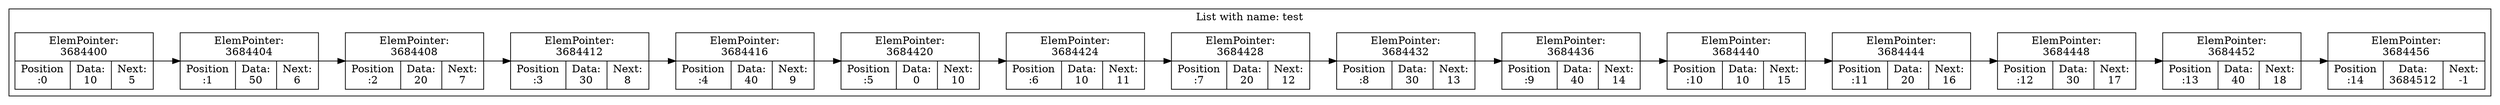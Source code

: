 digraph G{
rankdir=LR;
subgraph clusterlist {
0 [shape=record, label="ElemPointer:\n3684400 | {Position\n:0 | Data:\n10 | Next:\n5}"];
0->1
1 [shape=record, label="ElemPointer:\n3684404 | {Position\n:1 | Data:\n50 | Next:\n6}"];
1->2
2 [shape=record, label="ElemPointer:\n3684408 | {Position\n:2 | Data:\n20 | Next:\n7}"];
2->3
3 [shape=record, label="ElemPointer:\n3684412 | {Position\n:3 | Data:\n30 | Next:\n8}"];
3->4
4 [shape=record, label="ElemPointer:\n3684416 | {Position\n:4 | Data:\n40 | Next:\n9}"];
4->5
5 [shape=record, label="ElemPointer:\n3684420 | {Position\n:5 | Data:\n0 | Next:\n10}"];
5->6
6 [shape=record, label="ElemPointer:\n3684424 | {Position\n:6 | Data:\n10 | Next:\n11}"];
6->7
7 [shape=record, label="ElemPointer:\n3684428 | {Position\n:7 | Data:\n20 | Next:\n12}"];
7->8
8 [shape=record, label="ElemPointer:\n3684432 | {Position\n:8 | Data:\n30 | Next:\n13}"];
8->9
9 [shape=record, label="ElemPointer:\n3684436 | {Position\n:9 | Data:\n40 | Next:\n14}"];
9->10
10 [shape=record, label="ElemPointer:\n3684440 | {Position\n:10 | Data:\n10 | Next:\n15}"];
10->11
11 [shape=record, label="ElemPointer:\n3684444 | {Position\n:11 | Data:\n20 | Next:\n16}"];
11->12
12 [shape=record, label="ElemPointer:\n3684448 | {Position\n:12 | Data:\n30 | Next:\n17}"];
12->13
13 [shape=record, label="ElemPointer:\n3684452 | {Position\n:13 | Data:\n40 | Next:\n18}"];
13->14
14 [shape=record, label="ElemPointer:\n3684456 | {Position\n:14 | Data:\n3684512 | Next:\n-1}"];
label = "List with name: test"}
}
